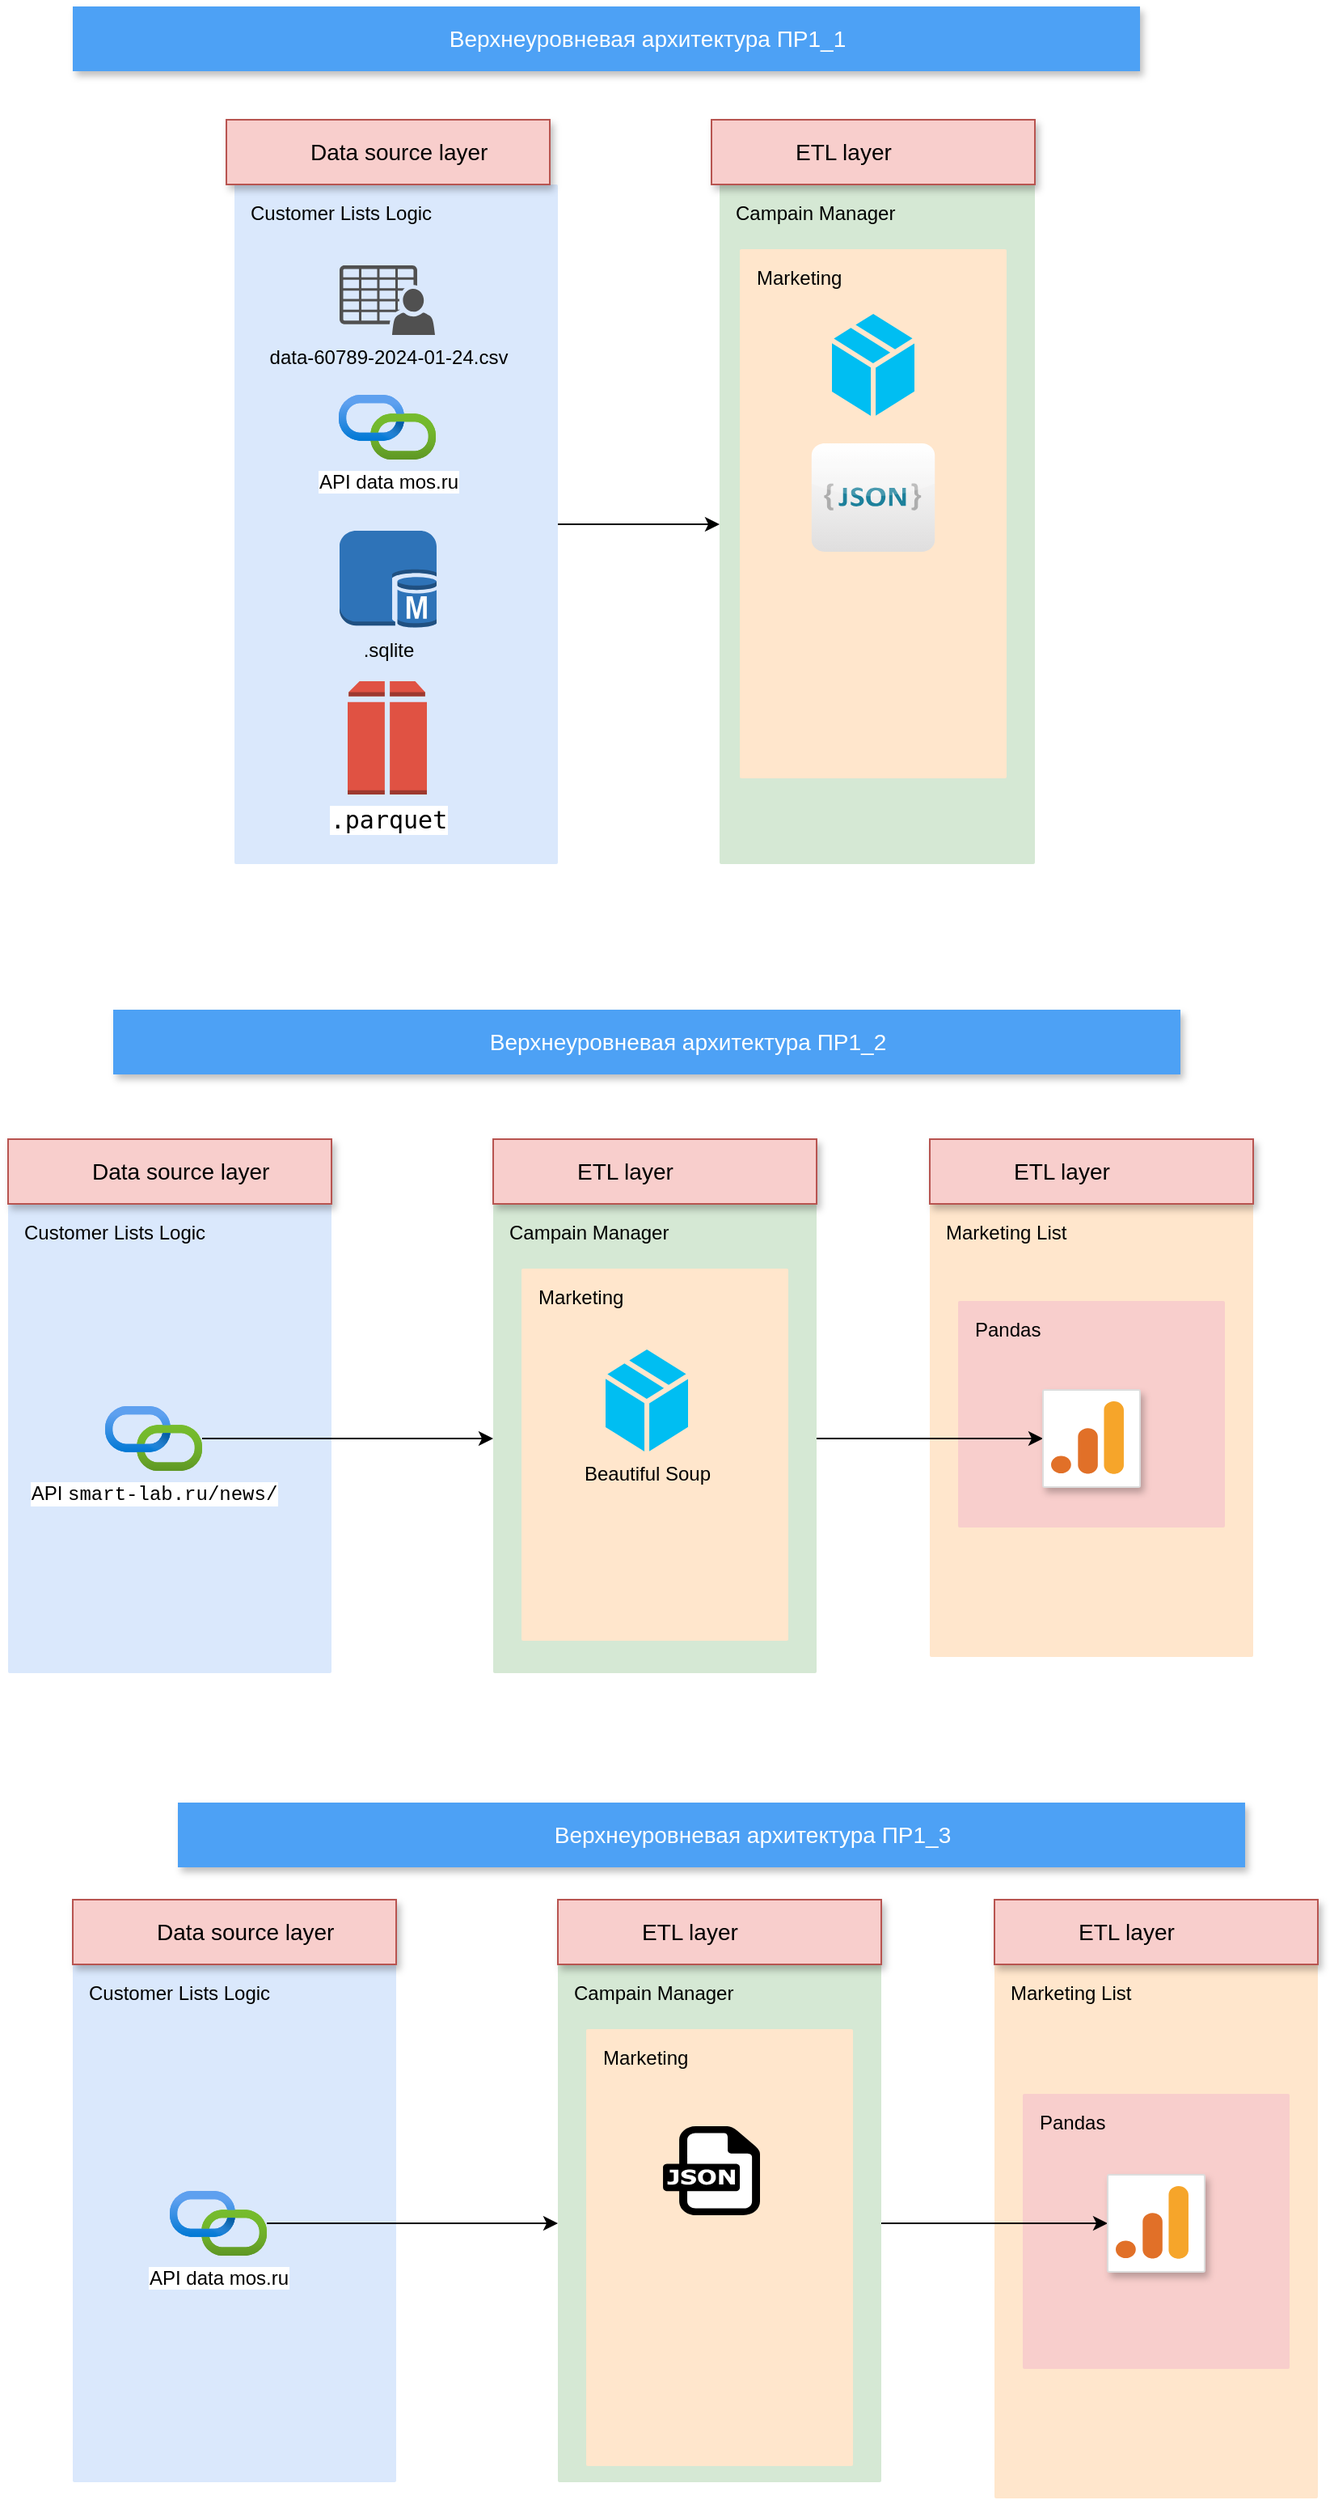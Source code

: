 <mxfile version="24.0.0" type="device">
  <diagram id="f106602c-feb2-e66a-4537-3a34d633f6aa" name="Page-1">
    <mxGraphModel dx="954" dy="606" grid="1" gridSize="10" guides="1" tooltips="1" connect="1" arrows="1" fold="1" page="1" pageScale="1" pageWidth="1169" pageHeight="827" background="none" math="0" shadow="0">
      <root>
        <mxCell id="0" />
        <mxCell id="1" parent="0" />
        <mxCell id="GM67y3HvhtU7mAmXUaif-747" value="Marketing List" style="rounded=1;absoluteArcSize=1;arcSize=2;html=1;strokeColor=#d79b00;shadow=0;dashed=0;strokeColor=none;fontSize=12;align=left;verticalAlign=top;spacing=10;spacingTop=-4;fillColor=#ffe6cc;" parent="1" vertex="1">
          <mxGeometry x="690" y="770" width="200" height="280" as="geometry" />
        </mxCell>
        <mxCell id="aSdlkQI3lO5F01rMtPc5-721" value="Pandas" style="rounded=1;absoluteArcSize=1;arcSize=2;html=1;strokeColor=#b85450;shadow=0;dashed=0;strokeColor=none;fontSize=12;align=left;verticalAlign=top;spacing=10;spacingTop=-4;fillColor=#f8cecc;" parent="1" vertex="1">
          <mxGeometry x="707.5" y="830" width="165" height="140" as="geometry" />
        </mxCell>
        <mxCell id="GM67y3HvhtU7mAmXUaif-729" value="Customer Lists Logic" style="rounded=1;absoluteArcSize=1;arcSize=2;html=1;strokeColor=#6c8ebf;shadow=0;dashed=0;strokeColor=none;fontSize=12;align=left;verticalAlign=top;spacing=10;spacingTop=-4;fillColor=#dae8fc;" parent="1" vertex="1">
          <mxGeometry x="120" y="770" width="200" height="290" as="geometry" />
        </mxCell>
        <mxCell id="GM67y3HvhtU7mAmXUaif-725" value="&lt;div style=&quot;&quot;&gt;&lt;span style=&quot;background-color: initial;&quot;&gt;Data source layer&lt;/span&gt;&lt;/div&gt;" style="fillColor=#f8cecc;strokeColor=#b85450;shadow=1;fontSize=14;align=left;spacingLeft=50;html=1;" parent="1" vertex="1">
          <mxGeometry x="120" y="730" width="200" height="40" as="geometry" />
        </mxCell>
        <mxCell id="GM67y3HvhtU7mAmXUaif-728" style="edgeStyle=orthogonalEdgeStyle;rounded=0;orthogonalLoop=1;jettySize=auto;html=1;exitX=0.5;exitY=1;exitDx=0;exitDy=0;exitPerimeter=0;" parent="1" edge="1">
          <mxGeometry relative="1" as="geometry">
            <mxPoint x="361.5" y="112" as="sourcePoint" />
            <mxPoint x="361.5" y="112" as="targetPoint" />
          </mxGeometry>
        </mxCell>
        <mxCell id="GM67y3HvhtU7mAmXUaif-720" value="API&amp;nbsp;&lt;span style=&quot;font-family: Menlo, Monaco, &amp;quot;Courier New&amp;quot;, monospace; white-space-collapse: preserve;&quot;&gt;smart-lab.ru/news/&lt;/span&gt;" style="image;aspect=fixed;html=1;points=[];align=center;fontSize=12;image=img/lib/azure2/devops/API_Connections.svg;" parent="1" vertex="1">
          <mxGeometry x="180" y="895" width="60.02" height="40" as="geometry" />
        </mxCell>
        <mxCell id="aSdlkQI3lO5F01rMtPc5-720" style="edgeStyle=orthogonalEdgeStyle;rounded=0;orthogonalLoop=1;jettySize=auto;html=1;entryX=0;entryY=0.5;entryDx=0;entryDy=0;" parent="1" source="GM67y3HvhtU7mAmXUaif-731" target="GM67y3HvhtU7mAmXUaif-752" edge="1">
          <mxGeometry relative="1" as="geometry" />
        </mxCell>
        <mxCell id="GM67y3HvhtU7mAmXUaif-731" value="Campain Manager" style="rounded=1;absoluteArcSize=1;arcSize=2;html=1;strokeColor=#82b366;shadow=0;dashed=0;strokeColor=none;fontSize=12;align=left;verticalAlign=top;spacing=10;spacingTop=-4;fillColor=#d5e8d4;" parent="1" vertex="1">
          <mxGeometry x="420" y="770" width="200" height="290" as="geometry" />
        </mxCell>
        <mxCell id="GM67y3HvhtU7mAmXUaif-732" value="&lt;div style=&quot;&quot;&gt;&lt;span style=&quot;background-color: initial;&quot;&gt;ETL layer&lt;/span&gt;&lt;/div&gt;" style="fillColor=#f8cecc;strokeColor=#b85450;shadow=1;fontSize=14;align=left;spacingLeft=50;html=1;" parent="1" vertex="1">
          <mxGeometry x="420" y="730" width="200" height="40" as="geometry" />
        </mxCell>
        <mxCell id="GM67y3HvhtU7mAmXUaif-733" value="Marketing" style="rounded=1;absoluteArcSize=1;arcSize=2;html=1;strokeColor=#d79b00;shadow=0;dashed=0;strokeColor=none;fontSize=12;align=left;verticalAlign=top;spacing=10;spacingTop=-4;fillColor=#ffe6cc;" parent="1" vertex="1">
          <mxGeometry x="437.5" y="810" width="165" height="230" as="geometry" />
        </mxCell>
        <mxCell id="GM67y3HvhtU7mAmXUaif-734" value="" style="shape=image;html=1;verticalAlign=top;verticalLabelPosition=bottom;labelBackgroundColor=#ffffff;imageAspect=0;aspect=fixed;image=https://cdn0.iconfinder.com/data/icons/long-shadow-web-icons/512/python-128.png" parent="1" vertex="1">
          <mxGeometry x="488" y="956" width="64" height="64" as="geometry" />
        </mxCell>
        <mxCell id="GM67y3HvhtU7mAmXUaif-745" value="Верхнеуровневая архитектура ПР1_2" style="fillColor=#4DA1F5;strokeColor=none;shadow=1;gradientColor=none;fontSize=14;align=center;spacingLeft=50;fontColor=#ffffff;html=1;" parent="1" vertex="1">
          <mxGeometry x="185" y="650" width="660" height="40" as="geometry" />
        </mxCell>
        <mxCell id="GM67y3HvhtU7mAmXUaif-748" value="&lt;div style=&quot;&quot;&gt;&lt;span style=&quot;background-color: initial;&quot;&gt;ETL layer&lt;/span&gt;&lt;/div&gt;" style="fillColor=#f8cecc;strokeColor=#b85450;shadow=1;fontSize=14;align=left;spacingLeft=50;html=1;" parent="1" vertex="1">
          <mxGeometry x="690" y="730" width="200" height="40" as="geometry" />
        </mxCell>
        <object label="p" id="GM67y3HvhtU7mAmXUaif-752">
          <mxCell style="strokeColor=#dddddd;fillColor=#ffffff;shadow=1;strokeWidth=1;rounded=1;absoluteArcSize=1;arcSize=2;fontSize=10;fontColor=#9E9E9E;align=center;html=1;" parent="1" vertex="1">
            <mxGeometry x="760" y="885" width="60" height="60" as="geometry" />
          </mxCell>
        </object>
        <mxCell id="GM67y3HvhtU7mAmXUaif-753" value="" style="dashed=0;connectable=0;html=1;fillColor=#5184F3;strokeColor=none;shape=mxgraph.gcp2.google_analytics;part=1;labelPosition=right;verticalLabelPosition=middle;align=left;verticalAlign=middle;spacingLeft=5;fontColor=#999999;fontSize=12;" parent="GM67y3HvhtU7mAmXUaif-752" vertex="1">
          <mxGeometry width="45" height="45" relative="1" as="geometry">
            <mxPoint x="5" y="7" as="offset" />
          </mxGeometry>
        </mxCell>
        <mxCell id="aSdlkQI3lO5F01rMtPc5-719" style="edgeStyle=orthogonalEdgeStyle;rounded=0;orthogonalLoop=1;jettySize=auto;html=1;entryX=0;entryY=0.5;entryDx=0;entryDy=0;" parent="1" source="GM67y3HvhtU7mAmXUaif-720" target="GM67y3HvhtU7mAmXUaif-731" edge="1">
          <mxGeometry relative="1" as="geometry" />
        </mxCell>
        <mxCell id="vju7a0YQyN5jJ9zP3DRb-4" value="Customer Lists Logic" style="rounded=1;absoluteArcSize=1;arcSize=2;html=1;strokeColor=#6c8ebf;shadow=0;dashed=0;strokeColor=none;fontSize=12;align=left;verticalAlign=top;spacing=10;spacingTop=-4;fillColor=#dae8fc;" parent="1" vertex="1">
          <mxGeometry x="260" y="140" width="200" height="420" as="geometry" />
        </mxCell>
        <mxCell id="vju7a0YQyN5jJ9zP3DRb-5" value="&lt;div style=&quot;&quot;&gt;&lt;span style=&quot;background-color: initial;&quot;&gt;Data source layer&lt;/span&gt;&lt;/div&gt;" style="fillColor=#f8cecc;strokeColor=#b85450;shadow=1;fontSize=14;align=left;spacingLeft=50;html=1;" parent="1" vertex="1">
          <mxGeometry x="255" y="100" width="200" height="40" as="geometry" />
        </mxCell>
        <mxCell id="vju7a0YQyN5jJ9zP3DRb-6" value="API data mos.ru" style="image;aspect=fixed;html=1;points=[];align=center;fontSize=12;image=img/lib/azure2/devops/API_Connections.svg;" parent="1" vertex="1">
          <mxGeometry x="324.49" y="270" width="60.02" height="40" as="geometry" />
        </mxCell>
        <mxCell id="vju7a0YQyN5jJ9zP3DRb-8" value="Campain Manager" style="rounded=1;absoluteArcSize=1;arcSize=2;html=1;strokeColor=#82b366;shadow=0;dashed=0;strokeColor=none;fontSize=12;align=left;verticalAlign=top;spacing=10;spacingTop=-4;fillColor=#d5e8d4;" parent="1" vertex="1">
          <mxGeometry x="560" y="140" width="195" height="420" as="geometry" />
        </mxCell>
        <mxCell id="vju7a0YQyN5jJ9zP3DRb-9" value="&lt;div style=&quot;&quot;&gt;&lt;span style=&quot;background-color: initial;&quot;&gt;ETL layer&lt;/span&gt;&lt;/div&gt;" style="fillColor=#f8cecc;strokeColor=#b85450;shadow=1;fontSize=14;align=left;spacingLeft=50;html=1;" parent="1" vertex="1">
          <mxGeometry x="555" y="100" width="200" height="40" as="geometry" />
        </mxCell>
        <mxCell id="vju7a0YQyN5jJ9zP3DRb-10" value="Marketing" style="rounded=1;absoluteArcSize=1;arcSize=2;html=1;strokeColor=#d79b00;shadow=0;dashed=0;strokeColor=none;fontSize=12;align=left;verticalAlign=top;spacing=10;spacingTop=-4;fillColor=#ffe6cc;" parent="1" vertex="1">
          <mxGeometry x="572.5" y="180" width="165" height="327" as="geometry" />
        </mxCell>
        <mxCell id="vju7a0YQyN5jJ9zP3DRb-11" value="" style="shape=image;html=1;verticalAlign=top;verticalLabelPosition=bottom;labelBackgroundColor=#ffffff;imageAspect=0;aspect=fixed;image=https://cdn0.iconfinder.com/data/icons/long-shadow-web-icons/512/python-128.png" parent="1" vertex="1">
          <mxGeometry x="626" y="400" width="64" height="64" as="geometry" />
        </mxCell>
        <mxCell id="vju7a0YQyN5jJ9zP3DRb-12" value="Верхнеуровневая архитектура ПР1_1" style="fillColor=#4DA1F5;strokeColor=none;shadow=1;gradientColor=none;fontSize=14;align=center;spacingLeft=50;fontColor=#ffffff;html=1;" parent="1" vertex="1">
          <mxGeometry x="160" y="30" width="660" height="40" as="geometry" />
        </mxCell>
        <mxCell id="vju7a0YQyN5jJ9zP3DRb-16" style="edgeStyle=orthogonalEdgeStyle;rounded=0;orthogonalLoop=1;jettySize=auto;html=1;entryX=0;entryY=0.5;entryDx=0;entryDy=0;exitX=1;exitY=0.5;exitDx=0;exitDy=0;" parent="1" source="vju7a0YQyN5jJ9zP3DRb-4" target="vju7a0YQyN5jJ9zP3DRb-8" edge="1">
          <mxGeometry relative="1" as="geometry" />
        </mxCell>
        <mxCell id="vju7a0YQyN5jJ9zP3DRb-18" value="data-60789-2024-01-24.csv" style="sketch=0;pointerEvents=1;shadow=0;dashed=0;html=1;strokeColor=none;fillColor=#505050;labelPosition=center;verticalLabelPosition=bottom;verticalAlign=top;outlineConnect=0;align=center;shape=mxgraph.office.users.csv_file;" parent="1" vertex="1">
          <mxGeometry x="325" y="190" width="59" height="43" as="geometry" />
        </mxCell>
        <mxCell id="vju7a0YQyN5jJ9zP3DRb-19" value=".sqlite" style="outlineConnect=0;dashed=0;verticalLabelPosition=bottom;verticalAlign=top;align=center;html=1;shape=mxgraph.aws3.sql_master;fillColor=#2E73B8;gradientColor=none;" parent="1" vertex="1">
          <mxGeometry x="325" y="354" width="60" height="60" as="geometry" />
        </mxCell>
        <mxCell id="vju7a0YQyN5jJ9zP3DRb-20" value="&lt;font face=&quot;monospace&quot;&gt;&lt;span style=&quot;font-size: 15px; background-color: rgb(255, 255, 255);&quot;&gt;.parquet&lt;/span&gt;&lt;/font&gt;" style="outlineConnect=0;dashed=0;verticalLabelPosition=bottom;verticalAlign=top;align=center;html=1;shape=mxgraph.aws3.archive;fillColor=#E05243;gradientColor=none;" parent="1" vertex="1">
          <mxGeometry x="330" y="447" width="49" height="70" as="geometry" />
        </mxCell>
        <mxCell id="vju7a0YQyN5jJ9zP3DRb-23" value="" style="dashed=0;outlineConnect=0;html=1;align=center;labelPosition=center;verticalLabelPosition=bottom;verticalAlign=top;shape=mxgraph.webicons.json_2;gradientColor=#DFDEDE" parent="1" vertex="1">
          <mxGeometry x="616.9" y="300" width="76.2" height="67" as="geometry" />
        </mxCell>
        <mxCell id="vju7a0YQyN5jJ9zP3DRb-24" value="" style="verticalLabelPosition=bottom;html=1;verticalAlign=top;align=center;strokeColor=none;fillColor=#00BEF2;shape=mxgraph.azure.cloud_service_package_file;" parent="1" vertex="1">
          <mxGeometry x="629.5" y="220" width="51" height="63" as="geometry" />
        </mxCell>
        <mxCell id="vju7a0YQyN5jJ9zP3DRb-26" value="Marketing List" style="rounded=1;absoluteArcSize=1;arcSize=2;html=1;strokeColor=#d79b00;shadow=0;dashed=0;strokeColor=none;fontSize=12;align=left;verticalAlign=top;spacing=10;spacingTop=-4;fillColor=#ffe6cc;" parent="1" vertex="1">
          <mxGeometry x="730" y="1240" width="200" height="330" as="geometry" />
        </mxCell>
        <mxCell id="vju7a0YQyN5jJ9zP3DRb-27" value="Pandas" style="rounded=1;absoluteArcSize=1;arcSize=2;html=1;strokeColor=#b85450;shadow=0;dashed=0;strokeColor=none;fontSize=12;align=left;verticalAlign=top;spacing=10;spacingTop=-4;fillColor=#f8cecc;" parent="1" vertex="1">
          <mxGeometry x="747.5" y="1320" width="165" height="170" as="geometry" />
        </mxCell>
        <mxCell id="vju7a0YQyN5jJ9zP3DRb-28" value="Customer Lists Logic" style="rounded=1;absoluteArcSize=1;arcSize=2;html=1;strokeColor=#6c8ebf;shadow=0;dashed=0;strokeColor=none;fontSize=12;align=left;verticalAlign=top;spacing=10;spacingTop=-4;fillColor=#dae8fc;" parent="1" vertex="1">
          <mxGeometry x="160" y="1240" width="200" height="320" as="geometry" />
        </mxCell>
        <mxCell id="vju7a0YQyN5jJ9zP3DRb-29" value="&lt;div style=&quot;&quot;&gt;&lt;span style=&quot;background-color: initial;&quot;&gt;Data source layer&lt;/span&gt;&lt;/div&gt;" style="fillColor=#f8cecc;strokeColor=#b85450;shadow=1;fontSize=14;align=left;spacingLeft=50;html=1;" parent="1" vertex="1">
          <mxGeometry x="160" y="1200" width="200" height="40" as="geometry" />
        </mxCell>
        <mxCell id="vju7a0YQyN5jJ9zP3DRb-30" value="API data mos.ru" style="image;aspect=fixed;html=1;points=[];align=center;fontSize=12;image=img/lib/azure2/devops/API_Connections.svg;" parent="1" vertex="1">
          <mxGeometry x="220" y="1380" width="60.02" height="40" as="geometry" />
        </mxCell>
        <mxCell id="vju7a0YQyN5jJ9zP3DRb-31" style="edgeStyle=orthogonalEdgeStyle;rounded=0;orthogonalLoop=1;jettySize=auto;html=1;entryX=0;entryY=0.5;entryDx=0;entryDy=0;" parent="1" source="vju7a0YQyN5jJ9zP3DRb-32" target="vju7a0YQyN5jJ9zP3DRb-38" edge="1">
          <mxGeometry relative="1" as="geometry" />
        </mxCell>
        <mxCell id="vju7a0YQyN5jJ9zP3DRb-32" value="Campain Manager" style="rounded=1;absoluteArcSize=1;arcSize=2;html=1;strokeColor=#82b366;shadow=0;dashed=0;strokeColor=none;fontSize=12;align=left;verticalAlign=top;spacing=10;spacingTop=-4;fillColor=#d5e8d4;" parent="1" vertex="1">
          <mxGeometry x="460" y="1240" width="200" height="320" as="geometry" />
        </mxCell>
        <mxCell id="vju7a0YQyN5jJ9zP3DRb-33" value="&lt;div style=&quot;&quot;&gt;&lt;span style=&quot;background-color: initial;&quot;&gt;ETL layer&lt;/span&gt;&lt;/div&gt;" style="fillColor=#f8cecc;strokeColor=#b85450;shadow=1;fontSize=14;align=left;spacingLeft=50;html=1;" parent="1" vertex="1">
          <mxGeometry x="460" y="1200" width="200" height="40" as="geometry" />
        </mxCell>
        <mxCell id="vju7a0YQyN5jJ9zP3DRb-34" value="Marketing" style="rounded=1;absoluteArcSize=1;arcSize=2;html=1;strokeColor=#d79b00;shadow=0;dashed=0;strokeColor=none;fontSize=12;align=left;verticalAlign=top;spacing=10;spacingTop=-4;fillColor=#ffe6cc;" parent="1" vertex="1">
          <mxGeometry x="477.5" y="1280" width="165" height="270" as="geometry" />
        </mxCell>
        <mxCell id="vju7a0YQyN5jJ9zP3DRb-35" value="" style="shape=image;html=1;verticalAlign=top;verticalLabelPosition=bottom;labelBackgroundColor=#ffffff;imageAspect=0;aspect=fixed;image=https://cdn0.iconfinder.com/data/icons/long-shadow-web-icons/512/python-128.png" parent="1" vertex="1">
          <mxGeometry x="528" y="1450" width="64" height="64" as="geometry" />
        </mxCell>
        <mxCell id="vju7a0YQyN5jJ9zP3DRb-36" value="Верхнеуровневая архитектура ПР1_3" style="fillColor=#4DA1F5;strokeColor=none;shadow=1;gradientColor=none;fontSize=14;align=center;spacingLeft=50;fontColor=#ffffff;html=1;" parent="1" vertex="1">
          <mxGeometry x="225" y="1140" width="660" height="40" as="geometry" />
        </mxCell>
        <mxCell id="vju7a0YQyN5jJ9zP3DRb-37" value="&lt;div style=&quot;&quot;&gt;&lt;span style=&quot;background-color: initial;&quot;&gt;ETL layer&lt;/span&gt;&lt;/div&gt;" style="fillColor=#f8cecc;strokeColor=#b85450;shadow=1;fontSize=14;align=left;spacingLeft=50;html=1;" parent="1" vertex="1">
          <mxGeometry x="730" y="1200" width="200" height="40" as="geometry" />
        </mxCell>
        <object label="p" id="vju7a0YQyN5jJ9zP3DRb-38">
          <mxCell style="strokeColor=#dddddd;fillColor=#ffffff;shadow=1;strokeWidth=1;rounded=1;absoluteArcSize=1;arcSize=2;fontSize=10;fontColor=#9E9E9E;align=center;html=1;" parent="1" vertex="1">
            <mxGeometry x="800" y="1370" width="60" height="60" as="geometry" />
          </mxCell>
        </object>
        <mxCell id="vju7a0YQyN5jJ9zP3DRb-39" value="" style="dashed=0;connectable=0;html=1;fillColor=#5184F3;strokeColor=none;shape=mxgraph.gcp2.google_analytics;part=1;labelPosition=right;verticalLabelPosition=middle;align=left;verticalAlign=middle;spacingLeft=5;fontColor=#999999;fontSize=12;" parent="vju7a0YQyN5jJ9zP3DRb-38" vertex="1">
          <mxGeometry width="45" height="45" relative="1" as="geometry">
            <mxPoint x="5" y="7" as="offset" />
          </mxGeometry>
        </mxCell>
        <mxCell id="vju7a0YQyN5jJ9zP3DRb-40" style="edgeStyle=orthogonalEdgeStyle;rounded=0;orthogonalLoop=1;jettySize=auto;html=1;entryX=0;entryY=0.5;entryDx=0;entryDy=0;" parent="1" source="vju7a0YQyN5jJ9zP3DRb-30" target="vju7a0YQyN5jJ9zP3DRb-32" edge="1">
          <mxGeometry relative="1" as="geometry" />
        </mxCell>
        <mxCell id="vju7a0YQyN5jJ9zP3DRb-41" value="" style="dashed=0;outlineConnect=0;html=1;align=center;labelPosition=center;verticalLabelPosition=bottom;verticalAlign=top;shape=mxgraph.weblogos.json" parent="1" vertex="1">
          <mxGeometry x="525" y="1340" width="60" height="55" as="geometry" />
        </mxCell>
        <mxCell id="vju7a0YQyN5jJ9zP3DRb-44" value="Beautiful Soup" style="verticalLabelPosition=bottom;html=1;verticalAlign=top;align=center;strokeColor=none;fillColor=#00BEF2;shape=mxgraph.azure.cloud_service_package_file;" parent="1" vertex="1">
          <mxGeometry x="489.5" y="860" width="51" height="63" as="geometry" />
        </mxCell>
        <mxCell id="ca0LFIlp1rfItCivP75Q-1" style="edgeStyle=orthogonalEdgeStyle;rounded=0;orthogonalLoop=1;jettySize=auto;html=1;exitX=0.5;exitY=1;exitDx=0;exitDy=0;" edge="1" parent="1" source="vju7a0YQyN5jJ9zP3DRb-4" target="vju7a0YQyN5jJ9zP3DRb-4">
          <mxGeometry relative="1" as="geometry" />
        </mxCell>
      </root>
    </mxGraphModel>
  </diagram>
</mxfile>
